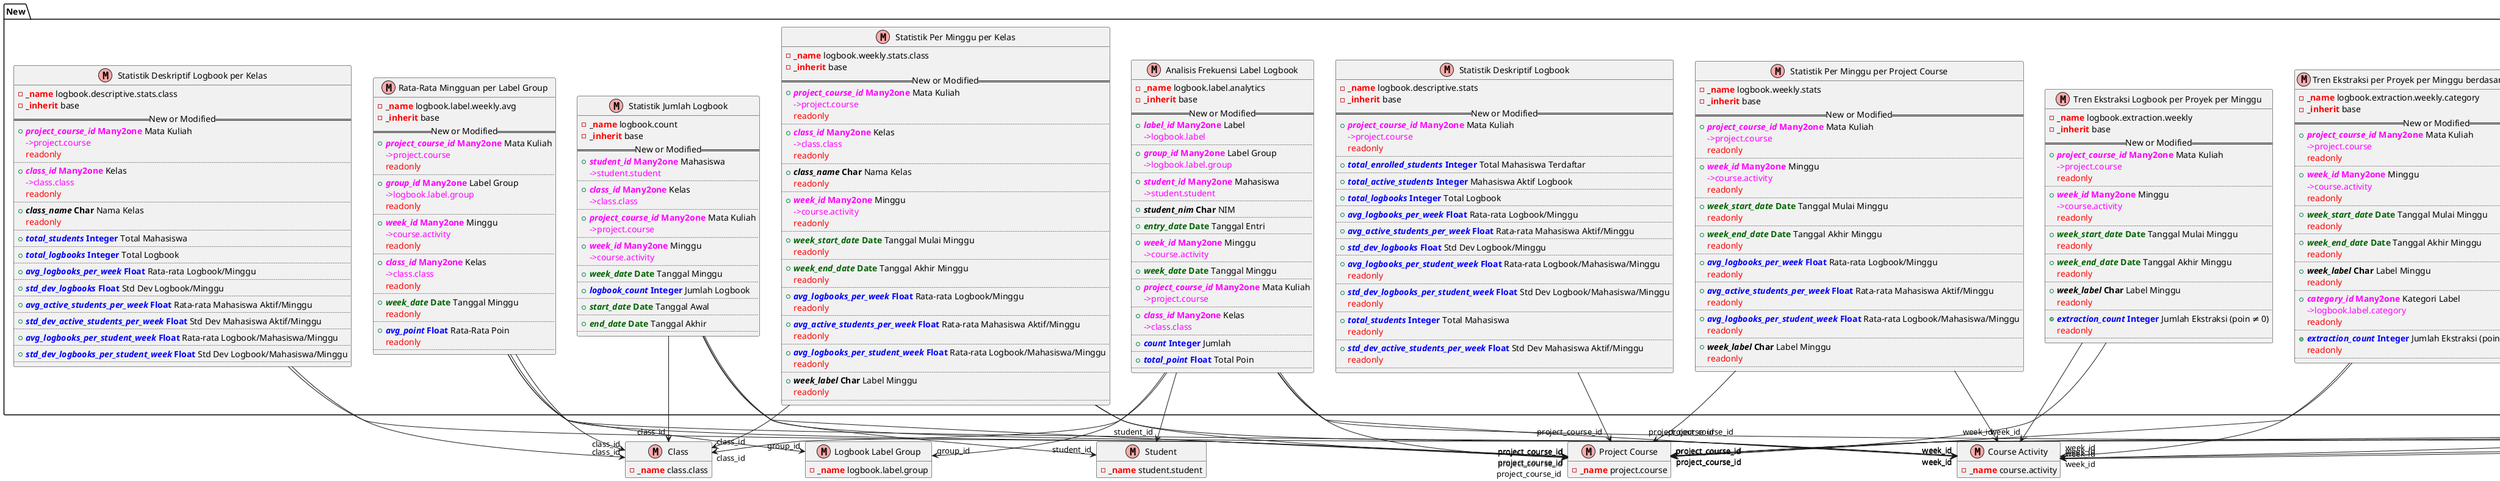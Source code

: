 @startuml jtk_logbook_analytics
!define Model(name,desc) class name as "desc" << (M,#FFAAAA) >>
!define TransientModel(name,desc) class name as "desc" << (T,magenta) >>
!define AbstractModel(name,desc) class name as "desc" << (T,green) >>
!define model(x) -<b>_<color:red>x</color></b>
!define char(x) +<b><i>x</i> Char</b>
!define m2o(x) +<b><color:magenta><i>x</i> Many2one</color></b>
!define m2m(x) +<b><color:magenta><i>x</i> Many2many</color></b>
!define o2m(x) +<b><color:darkorange><i>x</i> One2many</color></b>
!define ref(x) +<b><color:magenta><i>x</i> Reference</color></b>
!define text(x) +<b><i>x</i> Text</b>
!define html(x) +<b><i>x</i> Html</b>
!define int(x) +<b><color:blue><i>x</i> Integer</color></b>
!define float(x) +<b><color:blue><i>x </i>Float</color></b>
!define money(x) +<b><color:blue><i>x </i>Monetary</color></b>
!define sel(x) +<b><color:green><i>x</i> Selection</color></b>
!define bool(x) +<b><color:darkblue><i>x</i> Boolean</color></b>
!define date(x) +<b><color:darkgreen><i>x</i> Date</color></b>
!define dtime(x) +<b><color:darkgreen><i>x</i> Datetime</color></b>
!define bin(x) +<b><color:purple><i>x</i> Binary</color></b>
!define help(x) x
!define cm(x) <color:magenta>->x</color>
!define inv(x) <color:darkorange><-x</color>
!define rtbl(x) <color:magenta>x</color>
!define col1(x) <color:magenta>x</color>
!define col2(x) <color:magenta>x</color>
!define dom(x) <color:red>x</color>
!define is(x) <color:red>x</color>
!define not(x) <color:red><s>x</s></color>
!define variants(x) <color:green>x</color>
!define default(x) <color:red>default=x</color>
!define related(x) <color:red><i>-->x</i></color>
!define compute(x) <color:red>x()</color>
hide methods
hide stereotypes

package "New" {

Model(LogbookCount, "Statistik Jumlah Logbook") {
model(name) logbook.count
model(inherit) base
==New or Modified==
m2o(student_id) Mahasiswa
cm(student.student)
..
m2o(class_id) Kelas
cm(class.class)
..
m2o(project_course_id) Mata Kuliah
cm(project.course)
..
m2o(week_id) Minggu
cm(course.activity)
..
date(week_date) Tanggal Minggu
..
int(logbook_count) Jumlah Logbook
..
date(start_date) Tanggal Awal
..
date(end_date) Tanggal Akhir
..
}

Model(LogbookDescriptiveStats, "Statistik Deskriptif Logbook") {
model(name) logbook.descriptive.stats
model(inherit) base
==New or Modified==
m2o(project_course_id) Mata Kuliah
cm(project.course)
is(readonly)
..
int(total_enrolled_students) Total Mahasiswa Terdaftar
..
int(total_active_students) Mahasiswa Aktif Logbook
..
int(total_logbooks) Total Logbook
..
float(avg_logbooks_per_week) Rata-rata Logbook/Minggu
..
float(avg_active_students_per_week) Rata-rata Mahasiswa Aktif/Minggu
..
float(std_dev_logbooks) Std Dev Logbook/Minggu
..
float(avg_logbooks_per_student_week) Rata-rata Logbook/Mahasiswa/Minggu
is(readonly)
..
float(std_dev_logbooks_per_student_week) Std Dev Logbook/Mahasiswa/Minggu
is(readonly)
..
int(total_students) Total Mahasiswa
is(readonly)
..
float(std_dev_active_students_per_week) Std Dev Mahasiswa Aktif/Minggu
is(readonly)
..
}

Model(LogbookDescriptiveStatsClass, "Statistik Deskriptif Logbook per Kelas") {
model(name) logbook.descriptive.stats.class
model(inherit) base
==New or Modified==
m2o(project_course_id) Mata Kuliah
cm(project.course)
is(readonly)
..
m2o(class_id) Kelas
cm(class.class)
is(readonly)
..
char(class_name) Nama Kelas
is(readonly)
..
int(total_students) Total Mahasiswa
..
int(total_logbooks) Total Logbook
..
float(avg_logbooks_per_week) Rata-rata Logbook/Minggu
..
float(std_dev_logbooks) Std Dev Logbook/Minggu
..
float(avg_active_students_per_week) Rata-rata Mahasiswa Aktif/Minggu
..
float(std_dev_active_students_per_week) Std Dev Mahasiswa Aktif/Minggu
..
float(avg_logbooks_per_student_week) Rata-rata Logbook/Mahasiswa/Minggu
..
float(std_dev_logbooks_per_student_week) Std Dev Logbook/Mahasiswa/Minggu
..
}

Model(LogbookExtractionDescriptiveStats, "Statistik Deskriptif Ekstraksi Logbook") {
model(name) logbook.extraction.descriptive.stats
model(inherit) base
==New or Modified==
float(avg_extraction_per_logbook) Rata-rata Ekstraksi per Logbook
is(readonly)
..
float(std_extraction_per_logbook) Std Dev Ekstraksi per Logbook
is(readonly)
..
float(avg_extraction_per_student) Rata-rata Ekstraksi per Mahasiswa
is(readonly)
..
float(std_extraction_per_student) Std Dev Ekstraksi per Mahasiswa
is(readonly)
..
float(avg_extraction_per_student_week) Rata-rata Ekstraksi per Mahasiswa per Minggu
is(readonly)
..
float(std_extraction_per_student_week) Std Dev Ekstraksi per Mahasiswa per Minggu
is(readonly)
..
}

Model(LogbookExtractionWeekly, "Tren Ekstraksi Logbook per Proyek per Minggu") {
model(name) logbook.extraction.weekly
model(inherit) base
==New or Modified==
m2o(project_course_id) Mata Kuliah
cm(project.course)
is(readonly)
..
m2o(week_id) Minggu
cm(course.activity)
is(readonly)
..
date(week_start_date) Tanggal Mulai Minggu
is(readonly)
..
date(week_end_date) Tanggal Akhir Minggu
is(readonly)
..
char(week_label) Label Minggu
is(readonly)
..
int(extraction_count) Jumlah Ekstraksi (poin ≠ 0)
is(readonly)
..
}

Model(LogbookExtractionWeeklyCategory, "Tren Ekstraksi per Proyek per Minggu berdasarkan Kategori Label") {
model(name) logbook.extraction.weekly.category
model(inherit) base
==New or Modified==
m2o(project_course_id) Mata Kuliah
cm(project.course)
is(readonly)
..
m2o(week_id) Minggu
cm(course.activity)
is(readonly)
..
date(week_start_date) Tanggal Mulai Minggu
is(readonly)
..
date(week_end_date) Tanggal Akhir Minggu
is(readonly)
..
char(week_label) Label Minggu
is(readonly)
..
m2o(category_id) Kategori Label
cm(logbook.label.category)
is(readonly)
..
int(extraction_count) Jumlah Ekstraksi (poin ≠ 0)
is(readonly)
..
}

Model(LogbookExtractionWeeklyLabel, "Tren Ekstraksi per Minggu berdasarkan Label (dengan Kategori dan Subkategori)") {
model(name) logbook.extraction.weekly.label
model(inherit) base
==New or Modified==
m2o(project_course_id) Mata Kuliah
cm(project.course)
is(readonly)
..
m2o(week_id) Minggu
cm(course.activity)
is(readonly)
..
date(week_start_date) Tanggal Mulai Minggu
is(readonly)
..
date(week_end_date) Tanggal Akhir Minggu
is(readonly)
..
char(week_label) Label Minggu
is(readonly)
..
m2o(label_id) Label
cm(logbook.label)
is(readonly)
..
m2o(category_id) Kategori Label
cm(logbook.label.category)
is(readonly)
..
m2o(subcategory_id) Subkategori Label
cm(logbook.label.sub.category)
is(readonly)
..
int(extraction_count) Jumlah Ekstraksi (poin ≠ 0)
is(readonly)
..
}

Model(LogbookExtractionWeeklyLabelNorm, "Rata-Rata Point Ternormalisasi per Minggu & Label (filter content & range)") {
model(name) logbook.extraction.weekly.label.norm
model(inherit) base
==New or Modified==
m2o(project_course_id) Mata Kuliah
cm(project.course)
is(readonly)
..
m2o(week_id) Minggu
cm(course.activity)
is(readonly)
..
date(week_start_date) Tanggal Mulai Minggu
is(readonly)
..
date(week_end_date) Tanggal Akhir Minggu
is(readonly)
..
char(week_label) Label Minggu
is(readonly)
..
m2o(label_id) Label
cm(logbook.label)
is(readonly)
..
m2o(category_id) Kategori Label
cm(logbook.label.category)
is(readonly)
..
m2o(subcategory_id) Subkategori Label
cm(logbook.label.sub.category)
is(readonly)
..
float(avg_norm_point) AVG Point Ternormalisasi
is(readonly)
..
}

Model(LogbookExtractionWeeklySubcategory, "Tren Ekstraksi per Minggu berdasarkan Label (Kategori > Subkategori)") {
model(name) logbook.extraction.weekly.subcategory
model(inherit) base
==New or Modified==
m2o(project_course_id) Mata Kuliah
cm(project.course)
is(readonly)
..
m2o(week_id) Minggu
cm(course.activity)
is(readonly)
..
date(week_start_date) Tanggal Mulai Minggu
is(readonly)
..
date(week_end_date) Tanggal Akhir Minggu
is(readonly)
..
char(week_label) Label Minggu
is(readonly)
..
m2o(category_id) Kategori Label
cm(logbook.label.category)
is(readonly)
..
m2o(subcategory_id) Subkategori Label
cm(logbook.label.sub.category)
is(readonly)
..
int(extraction_count) Jumlah Ekstraksi (poin ≠ 0)
is(readonly)
..
}

Model(LogbookLabelAnalytics, "Analisis Frekuensi Label Logbook") {
model(name) logbook.label.analytics
model(inherit) base
==New or Modified==
m2o(label_id) Label
cm(logbook.label)
..
m2o(group_id) Label Group
cm(logbook.label.group)
..
m2o(student_id) Mahasiswa
cm(student.student)
..
char(student_nim) NIM
..
date(entry_date) Tanggal Entri
..
m2o(week_id) Minggu
cm(course.activity)
..
date(week_date) Tanggal Minggu
..
m2o(project_course_id) Mata Kuliah
cm(project.course)
..
m2o(class_id) Kelas
cm(class.class)
..
int(count) Jumlah
..
float(total_point) Total Poin
..
}

Model(LogbookLabelWeeklyAvg, "Rata-Rata Mingguan per Label Group") {
model(name) logbook.label.weekly.avg
model(inherit) base
==New or Modified==
m2o(project_course_id) Mata Kuliah
cm(project.course)
is(readonly)
..
m2o(group_id) Label Group
cm(logbook.label.group)
is(readonly)
..
m2o(week_id) Minggu
cm(course.activity)
is(readonly)
..
m2o(class_id) Kelas
cm(class.class)
is(readonly)
..
date(week_date) Tanggal Minggu
is(readonly)
..
float(avg_point) Rata-Rata Poin
is(readonly)
..
}

Model(LogbookWeeklyStats, "Statistik Per Minggu per Project Course") {
model(name) logbook.weekly.stats
model(inherit) base
==New or Modified==
m2o(project_course_id) Mata Kuliah
cm(project.course)
is(readonly)
..
m2o(week_id) Minggu
cm(course.activity)
is(readonly)
..
date(week_start_date) Tanggal Mulai Minggu
is(readonly)
..
date(week_end_date) Tanggal Akhir Minggu
is(readonly)
..
float(avg_logbooks_per_week) Rata-rata Logbook/Minggu
is(readonly)
..
float(avg_active_students_per_week) Rata-rata Mahasiswa Aktif/Minggu
is(readonly)
..
float(avg_logbooks_per_student_week) Rata-rata Logbook/Mahasiswa/Minggu
is(readonly)
..
char(week_label) Label Minggu
is(readonly)
..
}

Model(LogbookWeeklyStatsClass, "Statistik Per Minggu per Kelas") {
model(name) logbook.weekly.stats.class
model(inherit) base
==New or Modified==
m2o(project_course_id) Mata Kuliah
cm(project.course)
is(readonly)
..
m2o(class_id) Kelas
cm(class.class)
is(readonly)
..
char(class_name) Nama Kelas
is(readonly)
..
m2o(week_id) Minggu
cm(course.activity)
is(readonly)
..
date(week_start_date) Tanggal Mulai Minggu
is(readonly)
..
date(week_end_date) Tanggal Akhir Minggu
is(readonly)
..
float(avg_logbooks_per_week) Rata-rata Logbook/Minggu
is(readonly)
..
float(avg_active_students_per_week) Rata-rata Mahasiswa Aktif/Minggu
is(readonly)
..
float(avg_logbooks_per_student_week) Rata-rata Logbook/Mahasiswa/Minggu
is(readonly)
..
char(week_label) Label Minggu
is(readonly)
..
}

}


Model(ClassClass, "Class") {
model(name) class.class
}
Model(CourseActivity, "Course Activity") {
model(name) course.activity
}
Model(LogbookLabel, "Logbook Label") {
model(name) logbook.label
}
Model(LogbookLabelCategory, "Logbook Label Category") {
model(name) logbook.label.category
}
Model(LogbookLabelGroup, "Logbook Label Group") {
model(name) logbook.label.group
}
Model(LogbookLabelSubCategory, "Logbook Label Sub Category") {
model(name) logbook.label.sub.category
}
Model(ProjectCourse, "Project Course") {
model(name) project.course
}
Model(StudentStudent, "Student") {
model(name) student.student
}
LogbookCount --> "student_id" StudentStudent
LogbookCount --> "class_id" ClassClass
LogbookCount --> "project_course_id" ProjectCourse
LogbookCount --> "week_id" CourseActivity
LogbookDescriptiveStats --> "project_course_id" ProjectCourse
LogbookDescriptiveStatsClass --> "project_course_id" ProjectCourse
LogbookDescriptiveStatsClass --> "class_id" ClassClass
LogbookExtractionWeekly --> "project_course_id" ProjectCourse
LogbookExtractionWeekly --> "week_id" CourseActivity
LogbookExtractionWeeklyCategory --> "project_course_id" ProjectCourse
LogbookExtractionWeeklyCategory --> "week_id" CourseActivity
LogbookExtractionWeeklyCategory --> "category_id" LogbookLabelCategory
LogbookExtractionWeeklyLabel --> "project_course_id" ProjectCourse
LogbookExtractionWeeklyLabel --> "week_id" CourseActivity
LogbookExtractionWeeklyLabel --> "label_id" LogbookLabel
LogbookExtractionWeeklyLabel --> "category_id" LogbookLabelCategory
LogbookExtractionWeeklyLabel --> "subcategory_id" LogbookLabelSubCategory
LogbookExtractionWeeklyLabelNorm --> "project_course_id" ProjectCourse
LogbookExtractionWeeklyLabelNorm --> "week_id" CourseActivity
LogbookExtractionWeeklyLabelNorm --> "label_id" LogbookLabel
LogbookExtractionWeeklyLabelNorm --> "category_id" LogbookLabelCategory
LogbookExtractionWeeklyLabelNorm --> "subcategory_id" LogbookLabelSubCategory
LogbookExtractionWeeklySubcategory --> "project_course_id" ProjectCourse
LogbookExtractionWeeklySubcategory --> "week_id" CourseActivity
LogbookExtractionWeeklySubcategory --> "category_id" LogbookLabelCategory
LogbookExtractionWeeklySubcategory --> "subcategory_id" LogbookLabelSubCategory
LogbookLabelAnalytics --> "label_id" LogbookLabel
LogbookLabelAnalytics --> "group_id" LogbookLabelGroup
LogbookLabelAnalytics --> "student_id" StudentStudent
LogbookLabelAnalytics --> "week_id" CourseActivity
LogbookLabelAnalytics --> "project_course_id" ProjectCourse
LogbookLabelAnalytics --> "class_id" ClassClass
LogbookLabelWeeklyAvg --> "project_course_id" ProjectCourse
LogbookLabelWeeklyAvg --> "group_id" LogbookLabelGroup
LogbookLabelWeeklyAvg --> "week_id" CourseActivity
LogbookLabelWeeklyAvg --> "class_id" ClassClass
LogbookWeeklyStats --> "project_course_id" ProjectCourse
LogbookWeeklyStats --> "week_id" CourseActivity
LogbookWeeklyStatsClass --> "project_course_id" ProjectCourse
LogbookWeeklyStatsClass --> "class_id" ClassClass
LogbookWeeklyStatsClass --> "week_id" CourseActivity
@enduml
